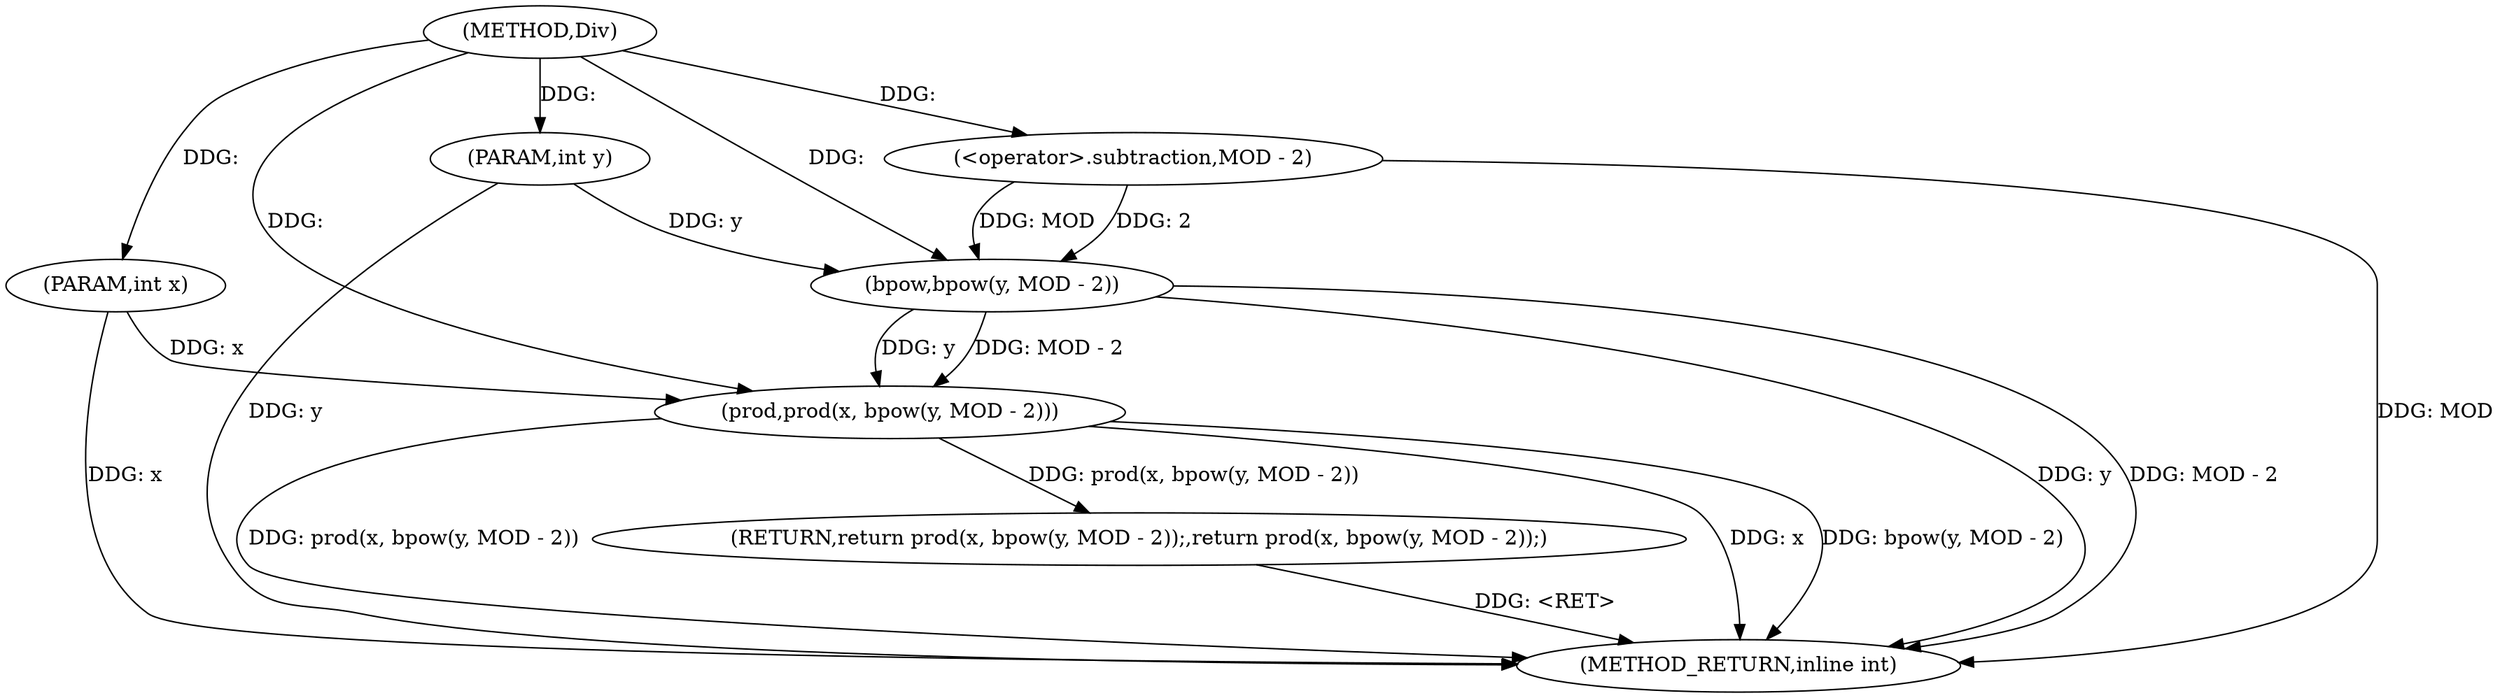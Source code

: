 digraph "Div" {  
"1000460" [label = "(METHOD,Div)" ]
"1000472" [label = "(METHOD_RETURN,inline int)" ]
"1000461" [label = "(PARAM,int x)" ]
"1000462" [label = "(PARAM,int y)" ]
"1000464" [label = "(RETURN,return prod(x, bpow(y, MOD - 2));,return prod(x, bpow(y, MOD - 2));)" ]
"1000465" [label = "(prod,prod(x, bpow(y, MOD - 2)))" ]
"1000467" [label = "(bpow,bpow(y, MOD - 2))" ]
"1000469" [label = "(<operator>.subtraction,MOD - 2)" ]
  "1000464" -> "1000472"  [ label = "DDG: <RET>"] 
  "1000461" -> "1000472"  [ label = "DDG: x"] 
  "1000462" -> "1000472"  [ label = "DDG: y"] 
  "1000465" -> "1000472"  [ label = "DDG: x"] 
  "1000467" -> "1000472"  [ label = "DDG: y"] 
  "1000467" -> "1000472"  [ label = "DDG: MOD - 2"] 
  "1000465" -> "1000472"  [ label = "DDG: bpow(y, MOD - 2)"] 
  "1000465" -> "1000472"  [ label = "DDG: prod(x, bpow(y, MOD - 2))"] 
  "1000469" -> "1000472"  [ label = "DDG: MOD"] 
  "1000460" -> "1000461"  [ label = "DDG: "] 
  "1000460" -> "1000462"  [ label = "DDG: "] 
  "1000465" -> "1000464"  [ label = "DDG: prod(x, bpow(y, MOD - 2))"] 
  "1000461" -> "1000465"  [ label = "DDG: x"] 
  "1000460" -> "1000465"  [ label = "DDG: "] 
  "1000467" -> "1000465"  [ label = "DDG: MOD - 2"] 
  "1000467" -> "1000465"  [ label = "DDG: y"] 
  "1000462" -> "1000467"  [ label = "DDG: y"] 
  "1000460" -> "1000467"  [ label = "DDG: "] 
  "1000469" -> "1000467"  [ label = "DDG: 2"] 
  "1000469" -> "1000467"  [ label = "DDG: MOD"] 
  "1000460" -> "1000469"  [ label = "DDG: "] 
}
